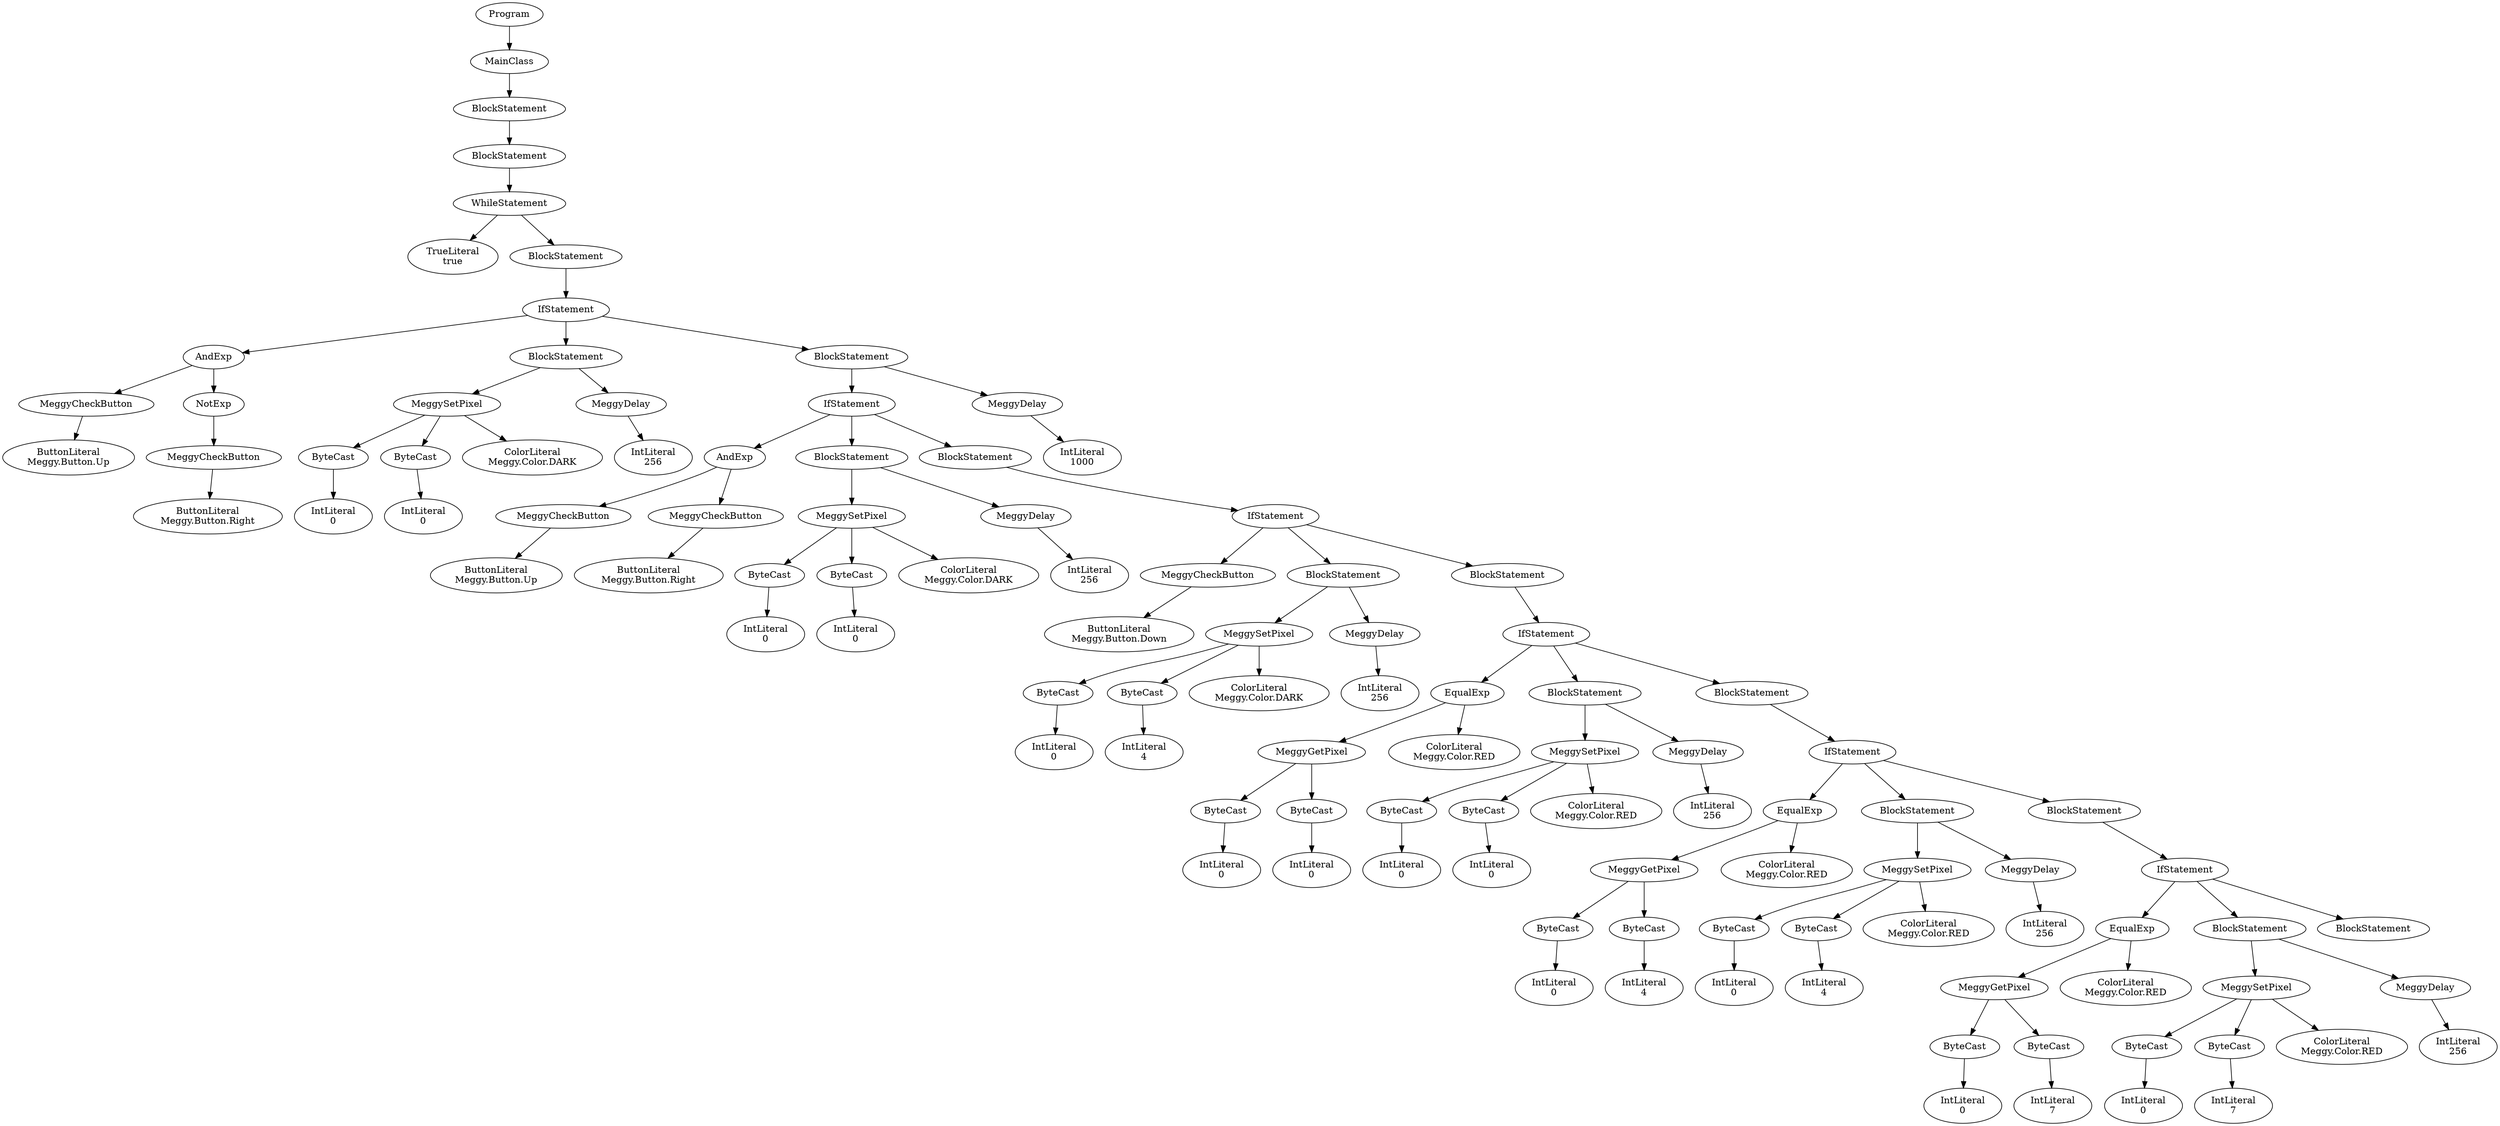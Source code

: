 digraph ASTGraph {
0 [ label="Program" ];
1 [ label="MainClass" ];
0 -> 1
2 [ label="BlockStatement" ];
1 -> 2
3 [ label="BlockStatement" ];
2 -> 3
4 [ label="WhileStatement" ];
3 -> 4
5 [ label="TrueLiteral\ntrue" ];
4 -> 5
6 [ label="BlockStatement" ];
4 -> 6
7 [ label="IfStatement" ];
6 -> 7
8 [ label="AndExp" ];
7 -> 8
9 [ label="MeggyCheckButton" ];
8 -> 9
10 [ label="ButtonLiteral\nMeggy.Button.Up" ];
9 -> 10
11 [ label="NotExp" ];
8 -> 11
12 [ label="MeggyCheckButton" ];
11 -> 12
13 [ label="ButtonLiteral\nMeggy.Button.Right" ];
12 -> 13
14 [ label="BlockStatement" ];
7 -> 14
15 [ label="MeggySetPixel" ];
14 -> 15
16 [ label="ByteCast" ];
15 -> 16
17 [ label="IntLiteral\n0" ];
16 -> 17
18 [ label="ByteCast" ];
15 -> 18
19 [ label="IntLiteral\n0" ];
18 -> 19
20 [ label="ColorLiteral\nMeggy.Color.DARK" ];
15 -> 20
21 [ label="MeggyDelay" ];
14 -> 21
22 [ label="IntLiteral\n256" ];
21 -> 22
23 [ label="BlockStatement" ];
7 -> 23
24 [ label="IfStatement" ];
23 -> 24
25 [ label="AndExp" ];
24 -> 25
26 [ label="MeggyCheckButton" ];
25 -> 26
27 [ label="ButtonLiteral\nMeggy.Button.Up" ];
26 -> 27
28 [ label="MeggyCheckButton" ];
25 -> 28
29 [ label="ButtonLiteral\nMeggy.Button.Right" ];
28 -> 29
30 [ label="BlockStatement" ];
24 -> 30
31 [ label="MeggySetPixel" ];
30 -> 31
32 [ label="ByteCast" ];
31 -> 32
33 [ label="IntLiteral\n0" ];
32 -> 33
34 [ label="ByteCast" ];
31 -> 34
35 [ label="IntLiteral\n0" ];
34 -> 35
36 [ label="ColorLiteral\nMeggy.Color.DARK" ];
31 -> 36
37 [ label="MeggyDelay" ];
30 -> 37
38 [ label="IntLiteral\n256" ];
37 -> 38
39 [ label="BlockStatement" ];
24 -> 39
40 [ label="IfStatement" ];
39 -> 40
41 [ label="MeggyCheckButton" ];
40 -> 41
42 [ label="ButtonLiteral\nMeggy.Button.Down" ];
41 -> 42
43 [ label="BlockStatement" ];
40 -> 43
44 [ label="MeggySetPixel" ];
43 -> 44
45 [ label="ByteCast" ];
44 -> 45
46 [ label="IntLiteral\n0" ];
45 -> 46
47 [ label="ByteCast" ];
44 -> 47
48 [ label="IntLiteral\n4" ];
47 -> 48
49 [ label="ColorLiteral\nMeggy.Color.DARK" ];
44 -> 49
50 [ label="MeggyDelay" ];
43 -> 50
51 [ label="IntLiteral\n256" ];
50 -> 51
52 [ label="BlockStatement" ];
40 -> 52
53 [ label="IfStatement" ];
52 -> 53
54 [ label="EqualExp" ];
53 -> 54
55 [ label="MeggyGetPixel" ];
54 -> 55
56 [ label="ByteCast" ];
55 -> 56
57 [ label="IntLiteral\n0" ];
56 -> 57
58 [ label="ByteCast" ];
55 -> 58
59 [ label="IntLiteral\n0" ];
58 -> 59
60 [ label="ColorLiteral\nMeggy.Color.RED" ];
54 -> 60
61 [ label="BlockStatement" ];
53 -> 61
62 [ label="MeggySetPixel" ];
61 -> 62
63 [ label="ByteCast" ];
62 -> 63
64 [ label="IntLiteral\n0" ];
63 -> 64
65 [ label="ByteCast" ];
62 -> 65
66 [ label="IntLiteral\n0" ];
65 -> 66
67 [ label="ColorLiteral\nMeggy.Color.RED" ];
62 -> 67
68 [ label="MeggyDelay" ];
61 -> 68
69 [ label="IntLiteral\n256" ];
68 -> 69
70 [ label="BlockStatement" ];
53 -> 70
71 [ label="IfStatement" ];
70 -> 71
72 [ label="EqualExp" ];
71 -> 72
73 [ label="MeggyGetPixel" ];
72 -> 73
74 [ label="ByteCast" ];
73 -> 74
75 [ label="IntLiteral\n0" ];
74 -> 75
76 [ label="ByteCast" ];
73 -> 76
77 [ label="IntLiteral\n4" ];
76 -> 77
78 [ label="ColorLiteral\nMeggy.Color.RED" ];
72 -> 78
79 [ label="BlockStatement" ];
71 -> 79
80 [ label="MeggySetPixel" ];
79 -> 80
81 [ label="ByteCast" ];
80 -> 81
82 [ label="IntLiteral\n0" ];
81 -> 82
83 [ label="ByteCast" ];
80 -> 83
84 [ label="IntLiteral\n4" ];
83 -> 84
85 [ label="ColorLiteral\nMeggy.Color.RED" ];
80 -> 85
86 [ label="MeggyDelay" ];
79 -> 86
87 [ label="IntLiteral\n256" ];
86 -> 87
88 [ label="BlockStatement" ];
71 -> 88
89 [ label="IfStatement" ];
88 -> 89
90 [ label="EqualExp" ];
89 -> 90
91 [ label="MeggyGetPixel" ];
90 -> 91
92 [ label="ByteCast" ];
91 -> 92
93 [ label="IntLiteral\n0" ];
92 -> 93
94 [ label="ByteCast" ];
91 -> 94
95 [ label="IntLiteral\n7" ];
94 -> 95
96 [ label="ColorLiteral\nMeggy.Color.RED" ];
90 -> 96
97 [ label="BlockStatement" ];
89 -> 97
98 [ label="MeggySetPixel" ];
97 -> 98
99 [ label="ByteCast" ];
98 -> 99
100 [ label="IntLiteral\n0" ];
99 -> 100
101 [ label="ByteCast" ];
98 -> 101
102 [ label="IntLiteral\n7" ];
101 -> 102
103 [ label="ColorLiteral\nMeggy.Color.RED" ];
98 -> 103
104 [ label="MeggyDelay" ];
97 -> 104
105 [ label="IntLiteral\n256" ];
104 -> 105
106 [ label="BlockStatement" ];
89 -> 106
107 [ label="MeggyDelay" ];
23 -> 107
108 [ label="IntLiteral\n1000" ];
107 -> 108
}

